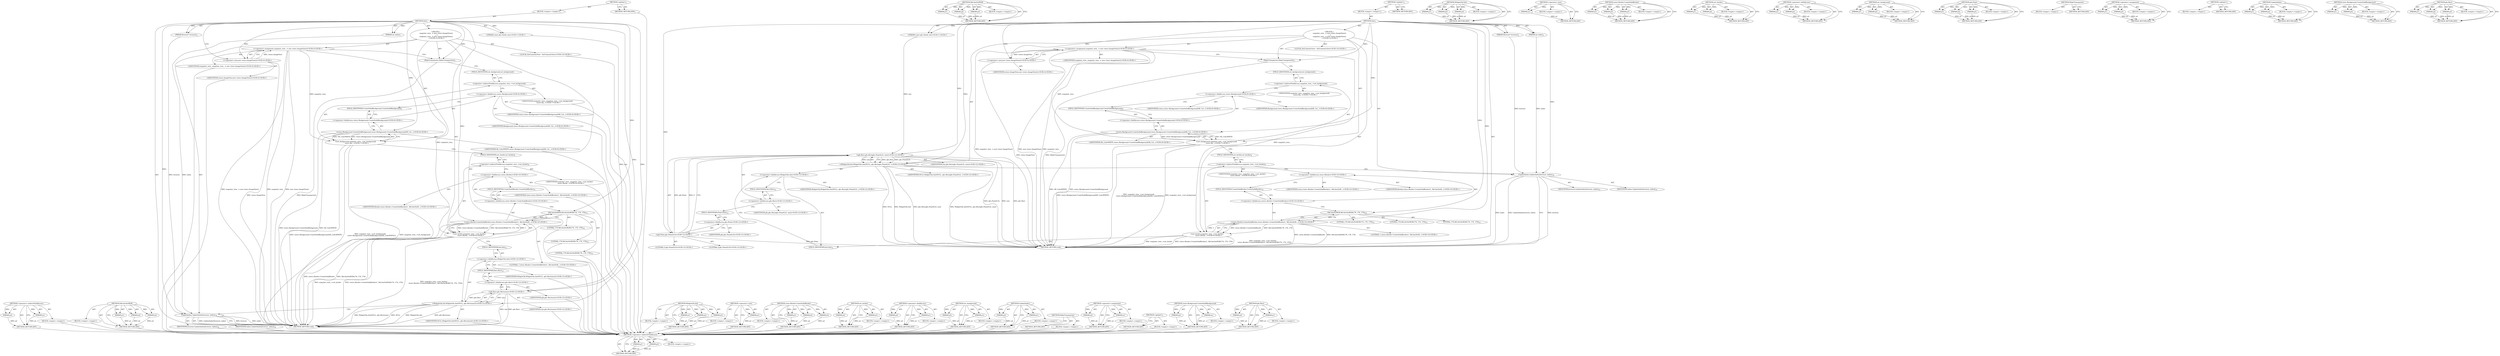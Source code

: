 digraph "gfx.Rect" {
vulnerable_112 [label=<(METHOD,&lt;operator&gt;.indirectFieldAccess)>];
vulnerable_113 [label=<(PARAM,p1)>];
vulnerable_114 [label=<(PARAM,p2)>];
vulnerable_115 [label=<(BLOCK,&lt;empty&gt;,&lt;empty&gt;)>];
vulnerable_116 [label=<(METHOD_RETURN,ANY)>];
vulnerable_138 [label=<(METHOD,SkColorSetRGB)>];
vulnerable_139 [label=<(PARAM,p1)>];
vulnerable_140 [label=<(PARAM,p2)>];
vulnerable_141 [label=<(PARAM,p3)>];
vulnerable_142 [label=<(BLOCK,&lt;empty&gt;,&lt;empty&gt;)>];
vulnerable_143 [label=<(METHOD_RETURN,ANY)>];
vulnerable_6 [label=<(METHOD,&lt;global&gt;)<SUB>1</SUB>>];
vulnerable_7 [label=<(BLOCK,&lt;empty&gt;,&lt;empty&gt;)<SUB>1</SUB>>];
vulnerable_8 [label=<(METHOD,Init)<SUB>1</SUB>>];
vulnerable_9 [label="<(PARAM,const gfx::Size&amp; size)<SUB>1</SUB>>"];
vulnerable_10 [label=<(PARAM,Browser* browser)<SUB>2</SUB>>];
vulnerable_11 [label=<(PARAM,int index)<SUB>3</SUB>>];
vulnerable_12 [label="<(BLOCK,{
  snapshot_view_ = new views::ImageView();
  ...,{
  snapshot_view_ = new views::ImageView();
  ...)<SUB>3</SUB>>"];
vulnerable_13 [label="<(&lt;operator&gt;.assignment,snapshot_view_ = new views::ImageView())<SUB>4</SUB>>"];
vulnerable_14 [label="<(IDENTIFIER,snapshot_view_,snapshot_view_ = new views::ImageView())<SUB>4</SUB>>"];
vulnerable_15 [label="<(&lt;operator&gt;.new,new views::ImageView())<SUB>4</SUB>>"];
vulnerable_16 [label="<(IDENTIFIER,views::ImageView,new views::ImageView())<SUB>4</SUB>>"];
vulnerable_17 [label=<(MakeTransparent,MakeTransparent())<SUB>5</SUB>>];
vulnerable_18 [label="<(set_background,snapshot_view_-&gt;set_background(
      views::Ba...)<SUB>7</SUB>>"];
vulnerable_19 [label=<(&lt;operator&gt;.indirectFieldAccess,snapshot_view_-&gt;set_background)<SUB>7</SUB>>];
vulnerable_20 [label="<(IDENTIFIER,snapshot_view_,snapshot_view_-&gt;set_background(
      views::Ba...)<SUB>7</SUB>>"];
vulnerable_21 [label=<(FIELD_IDENTIFIER,set_background,set_background)<SUB>7</SUB>>];
vulnerable_22 [label="<(views.Background.CreateSolidBackground,views::Background::CreateSolidBackground(SK_Col...)<SUB>8</SUB>>"];
vulnerable_23 [label="<(&lt;operator&gt;.fieldAccess,views::Background::CreateSolidBackground)<SUB>8</SUB>>"];
vulnerable_24 [label="<(&lt;operator&gt;.fieldAccess,views::Background)<SUB>8</SUB>>"];
vulnerable_25 [label="<(IDENTIFIER,views,views::Background::CreateSolidBackground(SK_Col...)<SUB>8</SUB>>"];
vulnerable_26 [label="<(IDENTIFIER,Background,views::Background::CreateSolidBackground(SK_Col...)<SUB>8</SUB>>"];
vulnerable_27 [label=<(FIELD_IDENTIFIER,CreateSolidBackground,CreateSolidBackground)<SUB>8</SUB>>];
vulnerable_28 [label="<(IDENTIFIER,SK_ColorWHITE,views::Background::CreateSolidBackground(SK_Col...)<SUB>8</SUB>>"];
vulnerable_29 [label="<(set_border,snapshot_view_-&gt;set_border(
       views::Borde...)<SUB>9</SUB>>"];
vulnerable_30 [label=<(&lt;operator&gt;.indirectFieldAccess,snapshot_view_-&gt;set_border)<SUB>9</SUB>>];
vulnerable_31 [label="<(IDENTIFIER,snapshot_view_,snapshot_view_-&gt;set_border(
       views::Borde...)<SUB>9</SUB>>"];
vulnerable_32 [label=<(FIELD_IDENTIFIER,set_border,set_border)<SUB>9</SUB>>];
vulnerable_33 [label="<(views.Border.CreateSolidBorder,views::Border::CreateSolidBorder(1, SkColorSetR...)<SUB>10</SUB>>"];
vulnerable_34 [label="<(&lt;operator&gt;.fieldAccess,views::Border::CreateSolidBorder)<SUB>10</SUB>>"];
vulnerable_35 [label="<(&lt;operator&gt;.fieldAccess,views::Border)<SUB>10</SUB>>"];
vulnerable_36 [label="<(IDENTIFIER,views,views::Border::CreateSolidBorder(1, SkColorSetR...)<SUB>10</SUB>>"];
vulnerable_37 [label="<(IDENTIFIER,Border,views::Border::CreateSolidBorder(1, SkColorSetR...)<SUB>10</SUB>>"];
vulnerable_38 [label=<(FIELD_IDENTIFIER,CreateSolidBorder,CreateSolidBorder)<SUB>10</SUB>>];
vulnerable_39 [label="<(LITERAL,1,views::Border::CreateSolidBorder(1, SkColorSetR...)<SUB>10</SUB>>"];
vulnerable_40 [label=<(SkColorSetRGB,SkColorSetRGB(176, 176, 176))<SUB>10</SUB>>];
vulnerable_41 [label=<(LITERAL,176,SkColorSetRGB(176, 176, 176))<SUB>10</SUB>>];
vulnerable_42 [label=<(LITERAL,176,SkColorSetRGB(176, 176, 176))<SUB>10</SUB>>];
vulnerable_43 [label=<(LITERAL,176,SkColorSetRGB(176, 176, 176))<SUB>10</SUB>>];
vulnerable_44 [label="<(WidgetGtk.Init,WidgetGtk::Init(NULL, gfx::Rect(gfx::Point(0,0)...)<SUB>12</SUB>>"];
vulnerable_45 [label="<(&lt;operator&gt;.fieldAccess,WidgetGtk::Init)<SUB>12</SUB>>"];
vulnerable_46 [label="<(IDENTIFIER,WidgetGtk,WidgetGtk::Init(NULL, gfx::Rect(gfx::Point(0,0)...)<SUB>12</SUB>>"];
vulnerable_47 [label=<(FIELD_IDENTIFIER,Init,Init)<SUB>12</SUB>>];
vulnerable_48 [label="<(IDENTIFIER,NULL,WidgetGtk::Init(NULL, gfx::Rect(gfx::Point(0,0)...)<SUB>12</SUB>>"];
vulnerable_49 [label="<(gfx.Rect,gfx::Rect(gfx::Point(0,0), size))<SUB>12</SUB>>"];
vulnerable_50 [label="<(&lt;operator&gt;.fieldAccess,gfx::Rect)<SUB>12</SUB>>"];
vulnerable_51 [label="<(IDENTIFIER,gfx,gfx::Rect(gfx::Point(0,0), size))<SUB>12</SUB>>"];
vulnerable_52 [label=<(FIELD_IDENTIFIER,Rect,Rect)<SUB>12</SUB>>];
vulnerable_53 [label="<(gfx.Point,gfx::Point(0,0))<SUB>12</SUB>>"];
vulnerable_54 [label="<(&lt;operator&gt;.fieldAccess,gfx::Point)<SUB>12</SUB>>"];
vulnerable_55 [label="<(IDENTIFIER,gfx,gfx::Point(0,0))<SUB>12</SUB>>"];
vulnerable_56 [label=<(FIELD_IDENTIFIER,Point,Point)<SUB>12</SUB>>];
vulnerable_57 [label="<(LITERAL,0,gfx::Point(0,0))<SUB>12</SUB>>"];
vulnerable_58 [label="<(LITERAL,0,gfx::Point(0,0))<SUB>12</SUB>>"];
vulnerable_59 [label="<(IDENTIFIER,size,gfx::Rect(gfx::Point(0,0), size))<SUB>12</SUB>>"];
vulnerable_60 [label="<(LOCAL,SetContentsView : SetContentsView)<SUB>14</SUB>>"];
vulnerable_61 [label=<(UpdateIndex,UpdateIndex(browser, index))<SUB>16</SUB>>];
vulnerable_62 [label=<(IDENTIFIER,browser,UpdateIndex(browser, index))<SUB>16</SUB>>];
vulnerable_63 [label=<(IDENTIFIER,index,UpdateIndex(browser, index))<SUB>16</SUB>>];
vulnerable_64 [label=<(METHOD_RETURN,void)<SUB>1</SUB>>];
vulnerable_66 [label=<(METHOD_RETURN,ANY)<SUB>1</SUB>>];
vulnerable_144 [label=<(METHOD,WidgetGtk.Init)>];
vulnerable_145 [label=<(PARAM,p1)>];
vulnerable_146 [label=<(PARAM,p2)>];
vulnerable_147 [label=<(PARAM,p3)>];
vulnerable_148 [label=<(BLOCK,&lt;empty&gt;,&lt;empty&gt;)>];
vulnerable_149 [label=<(METHOD_RETURN,ANY)>];
vulnerable_100 [label=<(METHOD,&lt;operator&gt;.new)>];
vulnerable_101 [label=<(PARAM,p1)>];
vulnerable_102 [label=<(BLOCK,&lt;empty&gt;,&lt;empty&gt;)>];
vulnerable_103 [label=<(METHOD_RETURN,ANY)>];
vulnerable_132 [label=<(METHOD,views.Border.CreateSolidBorder)>];
vulnerable_133 [label=<(PARAM,p1)>];
vulnerable_134 [label=<(PARAM,p2)>];
vulnerable_135 [label=<(PARAM,p3)>];
vulnerable_136 [label=<(BLOCK,&lt;empty&gt;,&lt;empty&gt;)>];
vulnerable_137 [label=<(METHOD_RETURN,ANY)>];
vulnerable_127 [label=<(METHOD,set_border)>];
vulnerable_128 [label=<(PARAM,p1)>];
vulnerable_129 [label=<(PARAM,p2)>];
vulnerable_130 [label=<(BLOCK,&lt;empty&gt;,&lt;empty&gt;)>];
vulnerable_131 [label=<(METHOD_RETURN,ANY)>];
vulnerable_122 [label=<(METHOD,&lt;operator&gt;.fieldAccess)>];
vulnerable_123 [label=<(PARAM,p1)>];
vulnerable_124 [label=<(PARAM,p2)>];
vulnerable_125 [label=<(BLOCK,&lt;empty&gt;,&lt;empty&gt;)>];
vulnerable_126 [label=<(METHOD_RETURN,ANY)>];
vulnerable_107 [label=<(METHOD,set_background)>];
vulnerable_108 [label=<(PARAM,p1)>];
vulnerable_109 [label=<(PARAM,p2)>];
vulnerable_110 [label=<(BLOCK,&lt;empty&gt;,&lt;empty&gt;)>];
vulnerable_111 [label=<(METHOD_RETURN,ANY)>];
vulnerable_156 [label=<(METHOD,gfx.Point)>];
vulnerable_157 [label=<(PARAM,p1)>];
vulnerable_158 [label=<(PARAM,p2)>];
vulnerable_159 [label=<(PARAM,p3)>];
vulnerable_160 [label=<(BLOCK,&lt;empty&gt;,&lt;empty&gt;)>];
vulnerable_161 [label=<(METHOD_RETURN,ANY)>];
vulnerable_104 [label=<(METHOD,MakeTransparent)>];
vulnerable_105 [label=<(BLOCK,&lt;empty&gt;,&lt;empty&gt;)>];
vulnerable_106 [label=<(METHOD_RETURN,ANY)>];
vulnerable_95 [label=<(METHOD,&lt;operator&gt;.assignment)>];
vulnerable_96 [label=<(PARAM,p1)>];
vulnerable_97 [label=<(PARAM,p2)>];
vulnerable_98 [label=<(BLOCK,&lt;empty&gt;,&lt;empty&gt;)>];
vulnerable_99 [label=<(METHOD_RETURN,ANY)>];
vulnerable_89 [label=<(METHOD,&lt;global&gt;)<SUB>1</SUB>>];
vulnerable_90 [label=<(BLOCK,&lt;empty&gt;,&lt;empty&gt;)>];
vulnerable_91 [label=<(METHOD_RETURN,ANY)>];
vulnerable_162 [label=<(METHOD,UpdateIndex)>];
vulnerable_163 [label=<(PARAM,p1)>];
vulnerable_164 [label=<(PARAM,p2)>];
vulnerable_165 [label=<(BLOCK,&lt;empty&gt;,&lt;empty&gt;)>];
vulnerable_166 [label=<(METHOD_RETURN,ANY)>];
vulnerable_117 [label=<(METHOD,views.Background.CreateSolidBackground)>];
vulnerable_118 [label=<(PARAM,p1)>];
vulnerable_119 [label=<(PARAM,p2)>];
vulnerable_120 [label=<(BLOCK,&lt;empty&gt;,&lt;empty&gt;)>];
vulnerable_121 [label=<(METHOD_RETURN,ANY)>];
vulnerable_150 [label=<(METHOD,gfx.Rect)>];
vulnerable_151 [label=<(PARAM,p1)>];
vulnerable_152 [label=<(PARAM,p2)>];
vulnerable_153 [label=<(PARAM,p3)>];
vulnerable_154 [label=<(BLOCK,&lt;empty&gt;,&lt;empty&gt;)>];
vulnerable_155 [label=<(METHOD_RETURN,ANY)>];
fixed_106 [label=<(METHOD,&lt;operator&gt;.indirectFieldAccess)>];
fixed_107 [label=<(PARAM,p1)>];
fixed_108 [label=<(PARAM,p2)>];
fixed_109 [label=<(BLOCK,&lt;empty&gt;,&lt;empty&gt;)>];
fixed_110 [label=<(METHOD_RETURN,ANY)>];
fixed_132 [label=<(METHOD,SkColorSetRGB)>];
fixed_133 [label=<(PARAM,p1)>];
fixed_134 [label=<(PARAM,p2)>];
fixed_135 [label=<(PARAM,p3)>];
fixed_136 [label=<(BLOCK,&lt;empty&gt;,&lt;empty&gt;)>];
fixed_137 [label=<(METHOD_RETURN,ANY)>];
fixed_6 [label=<(METHOD,&lt;global&gt;)<SUB>1</SUB>>];
fixed_7 [label=<(BLOCK,&lt;empty&gt;,&lt;empty&gt;)<SUB>1</SUB>>];
fixed_8 [label=<(METHOD,Init)<SUB>1</SUB>>];
fixed_9 [label="<(PARAM,const gfx::Size&amp; size)<SUB>1</SUB>>"];
fixed_10 [label=<(PARAM,Browser* browser)<SUB>2</SUB>>];
fixed_11 [label=<(PARAM,int index)<SUB>3</SUB>>];
fixed_12 [label="<(BLOCK,{
  snapshot_view_ = new views::ImageView();
  ...,{
  snapshot_view_ = new views::ImageView();
  ...)<SUB>3</SUB>>"];
fixed_13 [label="<(&lt;operator&gt;.assignment,snapshot_view_ = new views::ImageView())<SUB>4</SUB>>"];
fixed_14 [label="<(IDENTIFIER,snapshot_view_,snapshot_view_ = new views::ImageView())<SUB>4</SUB>>"];
fixed_15 [label="<(&lt;operator&gt;.new,new views::ImageView())<SUB>4</SUB>>"];
fixed_16 [label="<(IDENTIFIER,views::ImageView,new views::ImageView())<SUB>4</SUB>>"];
fixed_17 [label=<(MakeTransparent,MakeTransparent())<SUB>5</SUB>>];
fixed_18 [label="<(set_background,snapshot_view_-&gt;set_background(
      views::Ba...)<SUB>7</SUB>>"];
fixed_19 [label=<(&lt;operator&gt;.indirectFieldAccess,snapshot_view_-&gt;set_background)<SUB>7</SUB>>];
fixed_20 [label="<(IDENTIFIER,snapshot_view_,snapshot_view_-&gt;set_background(
      views::Ba...)<SUB>7</SUB>>"];
fixed_21 [label=<(FIELD_IDENTIFIER,set_background,set_background)<SUB>7</SUB>>];
fixed_22 [label="<(views.Background.CreateSolidBackground,views::Background::CreateSolidBackground(SK_Col...)<SUB>8</SUB>>"];
fixed_23 [label="<(&lt;operator&gt;.fieldAccess,views::Background::CreateSolidBackground)<SUB>8</SUB>>"];
fixed_24 [label="<(&lt;operator&gt;.fieldAccess,views::Background)<SUB>8</SUB>>"];
fixed_25 [label="<(IDENTIFIER,views,views::Background::CreateSolidBackground(SK_Col...)<SUB>8</SUB>>"];
fixed_26 [label="<(IDENTIFIER,Background,views::Background::CreateSolidBackground(SK_Col...)<SUB>8</SUB>>"];
fixed_27 [label=<(FIELD_IDENTIFIER,CreateSolidBackground,CreateSolidBackground)<SUB>8</SUB>>];
fixed_28 [label="<(IDENTIFIER,SK_ColorWHITE,views::Background::CreateSolidBackground(SK_Col...)<SUB>8</SUB>>"];
fixed_29 [label="<(set_border,snapshot_view_-&gt;set_border(
       views::Borde...)<SUB>9</SUB>>"];
fixed_30 [label=<(&lt;operator&gt;.indirectFieldAccess,snapshot_view_-&gt;set_border)<SUB>9</SUB>>];
fixed_31 [label="<(IDENTIFIER,snapshot_view_,snapshot_view_-&gt;set_border(
       views::Borde...)<SUB>9</SUB>>"];
fixed_32 [label=<(FIELD_IDENTIFIER,set_border,set_border)<SUB>9</SUB>>];
fixed_33 [label="<(views.Border.CreateSolidBorder,views::Border::CreateSolidBorder(1, SkColorSetR...)<SUB>10</SUB>>"];
fixed_34 [label="<(&lt;operator&gt;.fieldAccess,views::Border::CreateSolidBorder)<SUB>10</SUB>>"];
fixed_35 [label="<(&lt;operator&gt;.fieldAccess,views::Border)<SUB>10</SUB>>"];
fixed_36 [label="<(IDENTIFIER,views,views::Border::CreateSolidBorder(1, SkColorSetR...)<SUB>10</SUB>>"];
fixed_37 [label="<(IDENTIFIER,Border,views::Border::CreateSolidBorder(1, SkColorSetR...)<SUB>10</SUB>>"];
fixed_38 [label=<(FIELD_IDENTIFIER,CreateSolidBorder,CreateSolidBorder)<SUB>10</SUB>>];
fixed_39 [label="<(LITERAL,1,views::Border::CreateSolidBorder(1, SkColorSetR...)<SUB>10</SUB>>"];
fixed_40 [label=<(SkColorSetRGB,SkColorSetRGB(176, 176, 176))<SUB>10</SUB>>];
fixed_41 [label=<(LITERAL,176,SkColorSetRGB(176, 176, 176))<SUB>10</SUB>>];
fixed_42 [label=<(LITERAL,176,SkColorSetRGB(176, 176, 176))<SUB>10</SUB>>];
fixed_43 [label=<(LITERAL,176,SkColorSetRGB(176, 176, 176))<SUB>10</SUB>>];
fixed_44 [label="<(WidgetGtk.Init,WidgetGtk::Init(NULL, gfx::Rect(size)))<SUB>12</SUB>>"];
fixed_45 [label="<(&lt;operator&gt;.fieldAccess,WidgetGtk::Init)<SUB>12</SUB>>"];
fixed_46 [label="<(IDENTIFIER,WidgetGtk,WidgetGtk::Init(NULL, gfx::Rect(size)))<SUB>12</SUB>>"];
fixed_47 [label=<(FIELD_IDENTIFIER,Init,Init)<SUB>12</SUB>>];
fixed_48 [label="<(IDENTIFIER,NULL,WidgetGtk::Init(NULL, gfx::Rect(size)))<SUB>12</SUB>>"];
fixed_49 [label="<(gfx.Rect,gfx::Rect(size))<SUB>12</SUB>>"];
fixed_50 [label="<(&lt;operator&gt;.fieldAccess,gfx::Rect)<SUB>12</SUB>>"];
fixed_51 [label="<(IDENTIFIER,gfx,gfx::Rect(size))<SUB>12</SUB>>"];
fixed_52 [label=<(FIELD_IDENTIFIER,Rect,Rect)<SUB>12</SUB>>];
fixed_53 [label="<(IDENTIFIER,size,gfx::Rect(size))<SUB>12</SUB>>"];
fixed_54 [label="<(LOCAL,SetContentsView : SetContentsView)<SUB>14</SUB>>"];
fixed_55 [label=<(UpdateIndex,UpdateIndex(browser, index))<SUB>16</SUB>>];
fixed_56 [label=<(IDENTIFIER,browser,UpdateIndex(browser, index))<SUB>16</SUB>>];
fixed_57 [label=<(IDENTIFIER,index,UpdateIndex(browser, index))<SUB>16</SUB>>];
fixed_58 [label=<(METHOD_RETURN,void)<SUB>1</SUB>>];
fixed_60 [label=<(METHOD_RETURN,ANY)<SUB>1</SUB>>];
fixed_138 [label=<(METHOD,WidgetGtk.Init)>];
fixed_139 [label=<(PARAM,p1)>];
fixed_140 [label=<(PARAM,p2)>];
fixed_141 [label=<(PARAM,p3)>];
fixed_142 [label=<(BLOCK,&lt;empty&gt;,&lt;empty&gt;)>];
fixed_143 [label=<(METHOD_RETURN,ANY)>];
fixed_94 [label=<(METHOD,&lt;operator&gt;.new)>];
fixed_95 [label=<(PARAM,p1)>];
fixed_96 [label=<(BLOCK,&lt;empty&gt;,&lt;empty&gt;)>];
fixed_97 [label=<(METHOD_RETURN,ANY)>];
fixed_126 [label=<(METHOD,views.Border.CreateSolidBorder)>];
fixed_127 [label=<(PARAM,p1)>];
fixed_128 [label=<(PARAM,p2)>];
fixed_129 [label=<(PARAM,p3)>];
fixed_130 [label=<(BLOCK,&lt;empty&gt;,&lt;empty&gt;)>];
fixed_131 [label=<(METHOD_RETURN,ANY)>];
fixed_121 [label=<(METHOD,set_border)>];
fixed_122 [label=<(PARAM,p1)>];
fixed_123 [label=<(PARAM,p2)>];
fixed_124 [label=<(BLOCK,&lt;empty&gt;,&lt;empty&gt;)>];
fixed_125 [label=<(METHOD_RETURN,ANY)>];
fixed_116 [label=<(METHOD,&lt;operator&gt;.fieldAccess)>];
fixed_117 [label=<(PARAM,p1)>];
fixed_118 [label=<(PARAM,p2)>];
fixed_119 [label=<(BLOCK,&lt;empty&gt;,&lt;empty&gt;)>];
fixed_120 [label=<(METHOD_RETURN,ANY)>];
fixed_101 [label=<(METHOD,set_background)>];
fixed_102 [label=<(PARAM,p1)>];
fixed_103 [label=<(PARAM,p2)>];
fixed_104 [label=<(BLOCK,&lt;empty&gt;,&lt;empty&gt;)>];
fixed_105 [label=<(METHOD_RETURN,ANY)>];
fixed_149 [label=<(METHOD,UpdateIndex)>];
fixed_150 [label=<(PARAM,p1)>];
fixed_151 [label=<(PARAM,p2)>];
fixed_152 [label=<(BLOCK,&lt;empty&gt;,&lt;empty&gt;)>];
fixed_153 [label=<(METHOD_RETURN,ANY)>];
fixed_98 [label=<(METHOD,MakeTransparent)>];
fixed_99 [label=<(BLOCK,&lt;empty&gt;,&lt;empty&gt;)>];
fixed_100 [label=<(METHOD_RETURN,ANY)>];
fixed_89 [label=<(METHOD,&lt;operator&gt;.assignment)>];
fixed_90 [label=<(PARAM,p1)>];
fixed_91 [label=<(PARAM,p2)>];
fixed_92 [label=<(BLOCK,&lt;empty&gt;,&lt;empty&gt;)>];
fixed_93 [label=<(METHOD_RETURN,ANY)>];
fixed_83 [label=<(METHOD,&lt;global&gt;)<SUB>1</SUB>>];
fixed_84 [label=<(BLOCK,&lt;empty&gt;,&lt;empty&gt;)>];
fixed_85 [label=<(METHOD_RETURN,ANY)>];
fixed_111 [label=<(METHOD,views.Background.CreateSolidBackground)>];
fixed_112 [label=<(PARAM,p1)>];
fixed_113 [label=<(PARAM,p2)>];
fixed_114 [label=<(BLOCK,&lt;empty&gt;,&lt;empty&gt;)>];
fixed_115 [label=<(METHOD_RETURN,ANY)>];
fixed_144 [label=<(METHOD,gfx.Rect)>];
fixed_145 [label=<(PARAM,p1)>];
fixed_146 [label=<(PARAM,p2)>];
fixed_147 [label=<(BLOCK,&lt;empty&gt;,&lt;empty&gt;)>];
fixed_148 [label=<(METHOD_RETURN,ANY)>];
vulnerable_112 -> vulnerable_113  [key=0, label="AST: "];
vulnerable_112 -> vulnerable_113  [key=1, label="DDG: "];
vulnerable_112 -> vulnerable_115  [key=0, label="AST: "];
vulnerable_112 -> vulnerable_114  [key=0, label="AST: "];
vulnerable_112 -> vulnerable_114  [key=1, label="DDG: "];
vulnerable_112 -> vulnerable_116  [key=0, label="AST: "];
vulnerable_112 -> vulnerable_116  [key=1, label="CFG: "];
vulnerable_113 -> vulnerable_116  [key=0, label="DDG: p1"];
vulnerable_114 -> vulnerable_116  [key=0, label="DDG: p2"];
vulnerable_138 -> vulnerable_139  [key=0, label="AST: "];
vulnerable_138 -> vulnerable_139  [key=1, label="DDG: "];
vulnerable_138 -> vulnerable_142  [key=0, label="AST: "];
vulnerable_138 -> vulnerable_140  [key=0, label="AST: "];
vulnerable_138 -> vulnerable_140  [key=1, label="DDG: "];
vulnerable_138 -> vulnerable_143  [key=0, label="AST: "];
vulnerable_138 -> vulnerable_143  [key=1, label="CFG: "];
vulnerable_138 -> vulnerable_141  [key=0, label="AST: "];
vulnerable_138 -> vulnerable_141  [key=1, label="DDG: "];
vulnerable_139 -> vulnerable_143  [key=0, label="DDG: p1"];
vulnerable_140 -> vulnerable_143  [key=0, label="DDG: p2"];
vulnerable_141 -> vulnerable_143  [key=0, label="DDG: p3"];
vulnerable_6 -> vulnerable_7  [key=0, label="AST: "];
vulnerable_6 -> vulnerable_66  [key=0, label="AST: "];
vulnerable_6 -> vulnerable_66  [key=1, label="CFG: "];
vulnerable_7 -> vulnerable_8  [key=0, label="AST: "];
vulnerable_8 -> vulnerable_9  [key=0, label="AST: "];
vulnerable_8 -> vulnerable_9  [key=1, label="DDG: "];
vulnerable_8 -> vulnerable_10  [key=0, label="AST: "];
vulnerable_8 -> vulnerable_10  [key=1, label="DDG: "];
vulnerable_8 -> vulnerable_11  [key=0, label="AST: "];
vulnerable_8 -> vulnerable_11  [key=1, label="DDG: "];
vulnerable_8 -> vulnerable_12  [key=0, label="AST: "];
vulnerable_8 -> vulnerable_64  [key=0, label="AST: "];
vulnerable_8 -> vulnerable_15  [key=0, label="CFG: "];
vulnerable_8 -> vulnerable_15  [key=1, label="DDG: "];
vulnerable_8 -> vulnerable_17  [key=0, label="DDG: "];
vulnerable_8 -> vulnerable_44  [key=0, label="DDG: "];
vulnerable_8 -> vulnerable_61  [key=0, label="DDG: "];
vulnerable_8 -> vulnerable_22  [key=0, label="DDG: "];
vulnerable_8 -> vulnerable_33  [key=0, label="DDG: "];
vulnerable_8 -> vulnerable_49  [key=0, label="DDG: "];
vulnerable_8 -> vulnerable_40  [key=0, label="DDG: "];
vulnerable_8 -> vulnerable_53  [key=0, label="DDG: "];
vulnerable_9 -> vulnerable_49  [key=0, label="DDG: size"];
vulnerable_10 -> vulnerable_61  [key=0, label="DDG: browser"];
vulnerable_11 -> vulnerable_61  [key=0, label="DDG: index"];
vulnerable_12 -> vulnerable_13  [key=0, label="AST: "];
vulnerable_12 -> vulnerable_17  [key=0, label="AST: "];
vulnerable_12 -> vulnerable_18  [key=0, label="AST: "];
vulnerable_12 -> vulnerable_29  [key=0, label="AST: "];
vulnerable_12 -> vulnerable_44  [key=0, label="AST: "];
vulnerable_12 -> vulnerable_60  [key=0, label="AST: "];
vulnerable_12 -> vulnerable_61  [key=0, label="AST: "];
vulnerable_13 -> vulnerable_14  [key=0, label="AST: "];
vulnerable_13 -> vulnerable_15  [key=0, label="AST: "];
vulnerable_13 -> vulnerable_17  [key=0, label="CFG: "];
vulnerable_13 -> vulnerable_64  [key=0, label="DDG: snapshot_view_"];
vulnerable_13 -> vulnerable_64  [key=1, label="DDG: new views::ImageView()"];
vulnerable_13 -> vulnerable_64  [key=2, label="DDG: snapshot_view_ = new views::ImageView()"];
vulnerable_13 -> vulnerable_18  [key=0, label="DDG: snapshot_view_"];
vulnerable_13 -> vulnerable_29  [key=0, label="DDG: snapshot_view_"];
vulnerable_15 -> vulnerable_16  [key=0, label="AST: "];
vulnerable_15 -> vulnerable_13  [key=0, label="CFG: "];
vulnerable_15 -> vulnerable_13  [key=1, label="DDG: views::ImageView"];
vulnerable_15 -> vulnerable_64  [key=0, label="DDG: views::ImageView"];
vulnerable_17 -> vulnerable_21  [key=0, label="CFG: "];
vulnerable_17 -> vulnerable_64  [key=0, label="DDG: MakeTransparent()"];
vulnerable_18 -> vulnerable_19  [key=0, label="AST: "];
vulnerable_18 -> vulnerable_22  [key=0, label="AST: "];
vulnerable_18 -> vulnerable_32  [key=0, label="CFG: "];
vulnerable_18 -> vulnerable_64  [key=0, label="DDG: snapshot_view_-&gt;set_background"];
vulnerable_18 -> vulnerable_64  [key=1, label="DDG: views::Background::CreateSolidBackground(SK_ColorWHITE)"];
vulnerable_18 -> vulnerable_64  [key=2, label="DDG: snapshot_view_-&gt;set_background(
      views::Background::CreateSolidBackground(SK_ColorWHITE))"];
vulnerable_19 -> vulnerable_20  [key=0, label="AST: "];
vulnerable_19 -> vulnerable_21  [key=0, label="AST: "];
vulnerable_19 -> vulnerable_24  [key=0, label="CFG: "];
vulnerable_21 -> vulnerable_19  [key=0, label="CFG: "];
vulnerable_22 -> vulnerable_23  [key=0, label="AST: "];
vulnerable_22 -> vulnerable_28  [key=0, label="AST: "];
vulnerable_22 -> vulnerable_18  [key=0, label="CFG: "];
vulnerable_22 -> vulnerable_18  [key=1, label="DDG: views::Background::CreateSolidBackground"];
vulnerable_22 -> vulnerable_18  [key=2, label="DDG: SK_ColorWHITE"];
vulnerable_22 -> vulnerable_64  [key=0, label="DDG: views::Background::CreateSolidBackground"];
vulnerable_22 -> vulnerable_64  [key=1, label="DDG: SK_ColorWHITE"];
vulnerable_23 -> vulnerable_24  [key=0, label="AST: "];
vulnerable_23 -> vulnerable_27  [key=0, label="AST: "];
vulnerable_23 -> vulnerable_22  [key=0, label="CFG: "];
vulnerable_24 -> vulnerable_25  [key=0, label="AST: "];
vulnerable_24 -> vulnerable_26  [key=0, label="AST: "];
vulnerable_24 -> vulnerable_27  [key=0, label="CFG: "];
vulnerable_27 -> vulnerable_23  [key=0, label="CFG: "];
vulnerable_29 -> vulnerable_30  [key=0, label="AST: "];
vulnerable_29 -> vulnerable_33  [key=0, label="AST: "];
vulnerable_29 -> vulnerable_47  [key=0, label="CFG: "];
vulnerable_29 -> vulnerable_64  [key=0, label="DDG: snapshot_view_-&gt;set_border"];
vulnerable_29 -> vulnerable_64  [key=1, label="DDG: views::Border::CreateSolidBorder(1, SkColorSetRGB(176, 176, 176))"];
vulnerable_29 -> vulnerable_64  [key=2, label="DDG: snapshot_view_-&gt;set_border(
       views::Border::CreateSolidBorder(1, SkColorSetRGB(176, 176, 176)))"];
vulnerable_30 -> vulnerable_31  [key=0, label="AST: "];
vulnerable_30 -> vulnerable_32  [key=0, label="AST: "];
vulnerable_30 -> vulnerable_35  [key=0, label="CFG: "];
vulnerable_32 -> vulnerable_30  [key=0, label="CFG: "];
vulnerable_33 -> vulnerable_34  [key=0, label="AST: "];
vulnerable_33 -> vulnerable_39  [key=0, label="AST: "];
vulnerable_33 -> vulnerable_40  [key=0, label="AST: "];
vulnerable_33 -> vulnerable_29  [key=0, label="CFG: "];
vulnerable_33 -> vulnerable_29  [key=1, label="DDG: views::Border::CreateSolidBorder"];
vulnerable_33 -> vulnerable_29  [key=2, label="DDG: 1"];
vulnerable_33 -> vulnerable_29  [key=3, label="DDG: SkColorSetRGB(176, 176, 176)"];
vulnerable_33 -> vulnerable_64  [key=0, label="DDG: views::Border::CreateSolidBorder"];
vulnerable_33 -> vulnerable_64  [key=1, label="DDG: SkColorSetRGB(176, 176, 176)"];
vulnerable_34 -> vulnerable_35  [key=0, label="AST: "];
vulnerable_34 -> vulnerable_38  [key=0, label="AST: "];
vulnerable_34 -> vulnerable_40  [key=0, label="CFG: "];
vulnerable_35 -> vulnerable_36  [key=0, label="AST: "];
vulnerable_35 -> vulnerable_37  [key=0, label="AST: "];
vulnerable_35 -> vulnerable_38  [key=0, label="CFG: "];
vulnerable_38 -> vulnerable_34  [key=0, label="CFG: "];
vulnerable_40 -> vulnerable_41  [key=0, label="AST: "];
vulnerable_40 -> vulnerable_42  [key=0, label="AST: "];
vulnerable_40 -> vulnerable_43  [key=0, label="AST: "];
vulnerable_40 -> vulnerable_33  [key=0, label="CFG: "];
vulnerable_40 -> vulnerable_33  [key=1, label="DDG: 176"];
vulnerable_44 -> vulnerable_45  [key=0, label="AST: "];
vulnerable_44 -> vulnerable_48  [key=0, label="AST: "];
vulnerable_44 -> vulnerable_49  [key=0, label="AST: "];
vulnerable_44 -> vulnerable_61  [key=0, label="CFG: "];
vulnerable_44 -> vulnerable_64  [key=0, label="DDG: WidgetGtk::Init"];
vulnerable_44 -> vulnerable_64  [key=1, label="DDG: gfx::Rect(gfx::Point(0,0), size)"];
vulnerable_44 -> vulnerable_64  [key=2, label="DDG: WidgetGtk::Init(NULL, gfx::Rect(gfx::Point(0,0), size))"];
vulnerable_44 -> vulnerable_64  [key=3, label="DDG: NULL"];
vulnerable_45 -> vulnerable_46  [key=0, label="AST: "];
vulnerable_45 -> vulnerable_47  [key=0, label="AST: "];
vulnerable_45 -> vulnerable_52  [key=0, label="CFG: "];
vulnerable_47 -> vulnerable_45  [key=0, label="CFG: "];
vulnerable_49 -> vulnerable_50  [key=0, label="AST: "];
vulnerable_49 -> vulnerable_53  [key=0, label="AST: "];
vulnerable_49 -> vulnerable_59  [key=0, label="AST: "];
vulnerable_49 -> vulnerable_44  [key=0, label="CFG: "];
vulnerable_49 -> vulnerable_44  [key=1, label="DDG: gfx::Rect"];
vulnerable_49 -> vulnerable_44  [key=2, label="DDG: gfx::Point(0,0)"];
vulnerable_49 -> vulnerable_44  [key=3, label="DDG: size"];
vulnerable_49 -> vulnerable_64  [key=0, label="DDG: gfx::Rect"];
vulnerable_49 -> vulnerable_64  [key=1, label="DDG: gfx::Point(0,0)"];
vulnerable_49 -> vulnerable_64  [key=2, label="DDG: size"];
vulnerable_50 -> vulnerable_51  [key=0, label="AST: "];
vulnerable_50 -> vulnerable_52  [key=0, label="AST: "];
vulnerable_50 -> vulnerable_56  [key=0, label="CFG: "];
vulnerable_52 -> vulnerable_50  [key=0, label="CFG: "];
vulnerable_53 -> vulnerable_54  [key=0, label="AST: "];
vulnerable_53 -> vulnerable_57  [key=0, label="AST: "];
vulnerable_53 -> vulnerable_58  [key=0, label="AST: "];
vulnerable_53 -> vulnerable_49  [key=0, label="CFG: "];
vulnerable_53 -> vulnerable_49  [key=1, label="DDG: gfx::Point"];
vulnerable_53 -> vulnerable_49  [key=2, label="DDG: 0"];
vulnerable_53 -> vulnerable_64  [key=0, label="DDG: gfx::Point"];
vulnerable_54 -> vulnerable_55  [key=0, label="AST: "];
vulnerable_54 -> vulnerable_56  [key=0, label="AST: "];
vulnerable_54 -> vulnerable_53  [key=0, label="CFG: "];
vulnerable_56 -> vulnerable_54  [key=0, label="CFG: "];
vulnerable_61 -> vulnerable_62  [key=0, label="AST: "];
vulnerable_61 -> vulnerable_63  [key=0, label="AST: "];
vulnerable_61 -> vulnerable_64  [key=0, label="CFG: "];
vulnerable_61 -> vulnerable_64  [key=1, label="DDG: browser"];
vulnerable_61 -> vulnerable_64  [key=2, label="DDG: index"];
vulnerable_61 -> vulnerable_64  [key=3, label="DDG: UpdateIndex(browser, index)"];
vulnerable_144 -> vulnerable_145  [key=0, label="AST: "];
vulnerable_144 -> vulnerable_145  [key=1, label="DDG: "];
vulnerable_144 -> vulnerable_148  [key=0, label="AST: "];
vulnerable_144 -> vulnerable_146  [key=0, label="AST: "];
vulnerable_144 -> vulnerable_146  [key=1, label="DDG: "];
vulnerable_144 -> vulnerable_149  [key=0, label="AST: "];
vulnerable_144 -> vulnerable_149  [key=1, label="CFG: "];
vulnerable_144 -> vulnerable_147  [key=0, label="AST: "];
vulnerable_144 -> vulnerable_147  [key=1, label="DDG: "];
vulnerable_145 -> vulnerable_149  [key=0, label="DDG: p1"];
vulnerable_146 -> vulnerable_149  [key=0, label="DDG: p2"];
vulnerable_147 -> vulnerable_149  [key=0, label="DDG: p3"];
vulnerable_100 -> vulnerable_101  [key=0, label="AST: "];
vulnerable_100 -> vulnerable_101  [key=1, label="DDG: "];
vulnerable_100 -> vulnerable_102  [key=0, label="AST: "];
vulnerable_100 -> vulnerable_103  [key=0, label="AST: "];
vulnerable_100 -> vulnerable_103  [key=1, label="CFG: "];
vulnerable_101 -> vulnerable_103  [key=0, label="DDG: p1"];
vulnerable_132 -> vulnerable_133  [key=0, label="AST: "];
vulnerable_132 -> vulnerable_133  [key=1, label="DDG: "];
vulnerable_132 -> vulnerable_136  [key=0, label="AST: "];
vulnerable_132 -> vulnerable_134  [key=0, label="AST: "];
vulnerable_132 -> vulnerable_134  [key=1, label="DDG: "];
vulnerable_132 -> vulnerable_137  [key=0, label="AST: "];
vulnerable_132 -> vulnerable_137  [key=1, label="CFG: "];
vulnerable_132 -> vulnerable_135  [key=0, label="AST: "];
vulnerable_132 -> vulnerable_135  [key=1, label="DDG: "];
vulnerable_133 -> vulnerable_137  [key=0, label="DDG: p1"];
vulnerable_134 -> vulnerable_137  [key=0, label="DDG: p2"];
vulnerable_135 -> vulnerable_137  [key=0, label="DDG: p3"];
vulnerable_127 -> vulnerable_128  [key=0, label="AST: "];
vulnerable_127 -> vulnerable_128  [key=1, label="DDG: "];
vulnerable_127 -> vulnerable_130  [key=0, label="AST: "];
vulnerable_127 -> vulnerable_129  [key=0, label="AST: "];
vulnerable_127 -> vulnerable_129  [key=1, label="DDG: "];
vulnerable_127 -> vulnerable_131  [key=0, label="AST: "];
vulnerable_127 -> vulnerable_131  [key=1, label="CFG: "];
vulnerable_128 -> vulnerable_131  [key=0, label="DDG: p1"];
vulnerable_129 -> vulnerable_131  [key=0, label="DDG: p2"];
vulnerable_122 -> vulnerable_123  [key=0, label="AST: "];
vulnerable_122 -> vulnerable_123  [key=1, label="DDG: "];
vulnerable_122 -> vulnerable_125  [key=0, label="AST: "];
vulnerable_122 -> vulnerable_124  [key=0, label="AST: "];
vulnerable_122 -> vulnerable_124  [key=1, label="DDG: "];
vulnerable_122 -> vulnerable_126  [key=0, label="AST: "];
vulnerable_122 -> vulnerable_126  [key=1, label="CFG: "];
vulnerable_123 -> vulnerable_126  [key=0, label="DDG: p1"];
vulnerable_124 -> vulnerable_126  [key=0, label="DDG: p2"];
vulnerable_107 -> vulnerable_108  [key=0, label="AST: "];
vulnerable_107 -> vulnerable_108  [key=1, label="DDG: "];
vulnerable_107 -> vulnerable_110  [key=0, label="AST: "];
vulnerable_107 -> vulnerable_109  [key=0, label="AST: "];
vulnerable_107 -> vulnerable_109  [key=1, label="DDG: "];
vulnerable_107 -> vulnerable_111  [key=0, label="AST: "];
vulnerable_107 -> vulnerable_111  [key=1, label="CFG: "];
vulnerable_108 -> vulnerable_111  [key=0, label="DDG: p1"];
vulnerable_109 -> vulnerable_111  [key=0, label="DDG: p2"];
vulnerable_156 -> vulnerable_157  [key=0, label="AST: "];
vulnerable_156 -> vulnerable_157  [key=1, label="DDG: "];
vulnerable_156 -> vulnerable_160  [key=0, label="AST: "];
vulnerable_156 -> vulnerable_158  [key=0, label="AST: "];
vulnerable_156 -> vulnerable_158  [key=1, label="DDG: "];
vulnerable_156 -> vulnerable_161  [key=0, label="AST: "];
vulnerable_156 -> vulnerable_161  [key=1, label="CFG: "];
vulnerable_156 -> vulnerable_159  [key=0, label="AST: "];
vulnerable_156 -> vulnerable_159  [key=1, label="DDG: "];
vulnerable_157 -> vulnerable_161  [key=0, label="DDG: p1"];
vulnerable_158 -> vulnerable_161  [key=0, label="DDG: p2"];
vulnerable_159 -> vulnerable_161  [key=0, label="DDG: p3"];
vulnerable_104 -> vulnerable_105  [key=0, label="AST: "];
vulnerable_104 -> vulnerable_106  [key=0, label="AST: "];
vulnerable_104 -> vulnerable_106  [key=1, label="CFG: "];
vulnerable_95 -> vulnerable_96  [key=0, label="AST: "];
vulnerable_95 -> vulnerable_96  [key=1, label="DDG: "];
vulnerable_95 -> vulnerable_98  [key=0, label="AST: "];
vulnerable_95 -> vulnerable_97  [key=0, label="AST: "];
vulnerable_95 -> vulnerable_97  [key=1, label="DDG: "];
vulnerable_95 -> vulnerable_99  [key=0, label="AST: "];
vulnerable_95 -> vulnerable_99  [key=1, label="CFG: "];
vulnerable_96 -> vulnerable_99  [key=0, label="DDG: p1"];
vulnerable_97 -> vulnerable_99  [key=0, label="DDG: p2"];
vulnerable_89 -> vulnerable_90  [key=0, label="AST: "];
vulnerable_89 -> vulnerable_91  [key=0, label="AST: "];
vulnerable_89 -> vulnerable_91  [key=1, label="CFG: "];
vulnerable_162 -> vulnerable_163  [key=0, label="AST: "];
vulnerable_162 -> vulnerable_163  [key=1, label="DDG: "];
vulnerable_162 -> vulnerable_165  [key=0, label="AST: "];
vulnerable_162 -> vulnerable_164  [key=0, label="AST: "];
vulnerable_162 -> vulnerable_164  [key=1, label="DDG: "];
vulnerable_162 -> vulnerable_166  [key=0, label="AST: "];
vulnerable_162 -> vulnerable_166  [key=1, label="CFG: "];
vulnerable_163 -> vulnerable_166  [key=0, label="DDG: p1"];
vulnerable_164 -> vulnerable_166  [key=0, label="DDG: p2"];
vulnerable_117 -> vulnerable_118  [key=0, label="AST: "];
vulnerable_117 -> vulnerable_118  [key=1, label="DDG: "];
vulnerable_117 -> vulnerable_120  [key=0, label="AST: "];
vulnerable_117 -> vulnerable_119  [key=0, label="AST: "];
vulnerable_117 -> vulnerable_119  [key=1, label="DDG: "];
vulnerable_117 -> vulnerable_121  [key=0, label="AST: "];
vulnerable_117 -> vulnerable_121  [key=1, label="CFG: "];
vulnerable_118 -> vulnerable_121  [key=0, label="DDG: p1"];
vulnerable_119 -> vulnerable_121  [key=0, label="DDG: p2"];
vulnerable_150 -> vulnerable_151  [key=0, label="AST: "];
vulnerable_150 -> vulnerable_151  [key=1, label="DDG: "];
vulnerable_150 -> vulnerable_154  [key=0, label="AST: "];
vulnerable_150 -> vulnerable_152  [key=0, label="AST: "];
vulnerable_150 -> vulnerable_152  [key=1, label="DDG: "];
vulnerable_150 -> vulnerable_155  [key=0, label="AST: "];
vulnerable_150 -> vulnerable_155  [key=1, label="CFG: "];
vulnerable_150 -> vulnerable_153  [key=0, label="AST: "];
vulnerable_150 -> vulnerable_153  [key=1, label="DDG: "];
vulnerable_151 -> vulnerable_155  [key=0, label="DDG: p1"];
vulnerable_152 -> vulnerable_155  [key=0, label="DDG: p2"];
vulnerable_153 -> vulnerable_155  [key=0, label="DDG: p3"];
fixed_106 -> fixed_107  [key=0, label="AST: "];
fixed_106 -> fixed_107  [key=1, label="DDG: "];
fixed_106 -> fixed_109  [key=0, label="AST: "];
fixed_106 -> fixed_108  [key=0, label="AST: "];
fixed_106 -> fixed_108  [key=1, label="DDG: "];
fixed_106 -> fixed_110  [key=0, label="AST: "];
fixed_106 -> fixed_110  [key=1, label="CFG: "];
fixed_107 -> fixed_110  [key=0, label="DDG: p1"];
fixed_108 -> fixed_110  [key=0, label="DDG: p2"];
fixed_109 -> vulnerable_112  [key=0];
fixed_110 -> vulnerable_112  [key=0];
fixed_132 -> fixed_133  [key=0, label="AST: "];
fixed_132 -> fixed_133  [key=1, label="DDG: "];
fixed_132 -> fixed_136  [key=0, label="AST: "];
fixed_132 -> fixed_134  [key=0, label="AST: "];
fixed_132 -> fixed_134  [key=1, label="DDG: "];
fixed_132 -> fixed_137  [key=0, label="AST: "];
fixed_132 -> fixed_137  [key=1, label="CFG: "];
fixed_132 -> fixed_135  [key=0, label="AST: "];
fixed_132 -> fixed_135  [key=1, label="DDG: "];
fixed_133 -> fixed_137  [key=0, label="DDG: p1"];
fixed_134 -> fixed_137  [key=0, label="DDG: p2"];
fixed_135 -> fixed_137  [key=0, label="DDG: p3"];
fixed_136 -> vulnerable_112  [key=0];
fixed_137 -> vulnerable_112  [key=0];
fixed_6 -> fixed_7  [key=0, label="AST: "];
fixed_6 -> fixed_60  [key=0, label="AST: "];
fixed_6 -> fixed_60  [key=1, label="CFG: "];
fixed_7 -> fixed_8  [key=0, label="AST: "];
fixed_8 -> fixed_9  [key=0, label="AST: "];
fixed_8 -> fixed_9  [key=1, label="DDG: "];
fixed_8 -> fixed_10  [key=0, label="AST: "];
fixed_8 -> fixed_10  [key=1, label="DDG: "];
fixed_8 -> fixed_11  [key=0, label="AST: "];
fixed_8 -> fixed_11  [key=1, label="DDG: "];
fixed_8 -> fixed_12  [key=0, label="AST: "];
fixed_8 -> fixed_58  [key=0, label="AST: "];
fixed_8 -> fixed_15  [key=0, label="CFG: "];
fixed_8 -> fixed_15  [key=1, label="DDG: "];
fixed_8 -> fixed_17  [key=0, label="DDG: "];
fixed_8 -> fixed_44  [key=0, label="DDG: "];
fixed_8 -> fixed_55  [key=0, label="DDG: "];
fixed_8 -> fixed_22  [key=0, label="DDG: "];
fixed_8 -> fixed_33  [key=0, label="DDG: "];
fixed_8 -> fixed_49  [key=0, label="DDG: "];
fixed_8 -> fixed_40  [key=0, label="DDG: "];
fixed_9 -> fixed_49  [key=0, label="DDG: size"];
fixed_10 -> fixed_55  [key=0, label="DDG: browser"];
fixed_11 -> fixed_55  [key=0, label="DDG: index"];
fixed_12 -> fixed_13  [key=0, label="AST: "];
fixed_12 -> fixed_17  [key=0, label="AST: "];
fixed_12 -> fixed_18  [key=0, label="AST: "];
fixed_12 -> fixed_29  [key=0, label="AST: "];
fixed_12 -> fixed_44  [key=0, label="AST: "];
fixed_12 -> fixed_54  [key=0, label="AST: "];
fixed_12 -> fixed_55  [key=0, label="AST: "];
fixed_13 -> fixed_14  [key=0, label="AST: "];
fixed_13 -> fixed_15  [key=0, label="AST: "];
fixed_13 -> fixed_17  [key=0, label="CFG: "];
fixed_13 -> fixed_58  [key=0, label="DDG: snapshot_view_"];
fixed_13 -> fixed_58  [key=1, label="DDG: new views::ImageView()"];
fixed_13 -> fixed_58  [key=2, label="DDG: snapshot_view_ = new views::ImageView()"];
fixed_13 -> fixed_18  [key=0, label="DDG: snapshot_view_"];
fixed_13 -> fixed_29  [key=0, label="DDG: snapshot_view_"];
fixed_14 -> vulnerable_112  [key=0];
fixed_15 -> fixed_16  [key=0, label="AST: "];
fixed_15 -> fixed_13  [key=0, label="CFG: "];
fixed_15 -> fixed_13  [key=1, label="DDG: views::ImageView"];
fixed_15 -> fixed_58  [key=0, label="DDG: views::ImageView"];
fixed_16 -> vulnerable_112  [key=0];
fixed_17 -> fixed_21  [key=0, label="CFG: "];
fixed_17 -> fixed_58  [key=0, label="DDG: MakeTransparent()"];
fixed_18 -> fixed_19  [key=0, label="AST: "];
fixed_18 -> fixed_22  [key=0, label="AST: "];
fixed_18 -> fixed_32  [key=0, label="CFG: "];
fixed_18 -> fixed_58  [key=0, label="DDG: snapshot_view_-&gt;set_background"];
fixed_18 -> fixed_58  [key=1, label="DDG: views::Background::CreateSolidBackground(SK_ColorWHITE)"];
fixed_18 -> fixed_58  [key=2, label="DDG: snapshot_view_-&gt;set_background(
      views::Background::CreateSolidBackground(SK_ColorWHITE))"];
fixed_19 -> fixed_20  [key=0, label="AST: "];
fixed_19 -> fixed_21  [key=0, label="AST: "];
fixed_19 -> fixed_24  [key=0, label="CFG: "];
fixed_20 -> vulnerable_112  [key=0];
fixed_21 -> fixed_19  [key=0, label="CFG: "];
fixed_22 -> fixed_23  [key=0, label="AST: "];
fixed_22 -> fixed_28  [key=0, label="AST: "];
fixed_22 -> fixed_18  [key=0, label="CFG: "];
fixed_22 -> fixed_18  [key=1, label="DDG: views::Background::CreateSolidBackground"];
fixed_22 -> fixed_18  [key=2, label="DDG: SK_ColorWHITE"];
fixed_22 -> fixed_58  [key=0, label="DDG: views::Background::CreateSolidBackground"];
fixed_22 -> fixed_58  [key=1, label="DDG: SK_ColorWHITE"];
fixed_23 -> fixed_24  [key=0, label="AST: "];
fixed_23 -> fixed_27  [key=0, label="AST: "];
fixed_23 -> fixed_22  [key=0, label="CFG: "];
fixed_24 -> fixed_25  [key=0, label="AST: "];
fixed_24 -> fixed_26  [key=0, label="AST: "];
fixed_24 -> fixed_27  [key=0, label="CFG: "];
fixed_25 -> vulnerable_112  [key=0];
fixed_26 -> vulnerable_112  [key=0];
fixed_27 -> fixed_23  [key=0, label="CFG: "];
fixed_28 -> vulnerable_112  [key=0];
fixed_29 -> fixed_30  [key=0, label="AST: "];
fixed_29 -> fixed_33  [key=0, label="AST: "];
fixed_29 -> fixed_47  [key=0, label="CFG: "];
fixed_29 -> fixed_58  [key=0, label="DDG: snapshot_view_-&gt;set_border"];
fixed_29 -> fixed_58  [key=1, label="DDG: views::Border::CreateSolidBorder(1, SkColorSetRGB(176, 176, 176))"];
fixed_29 -> fixed_58  [key=2, label="DDG: snapshot_view_-&gt;set_border(
       views::Border::CreateSolidBorder(1, SkColorSetRGB(176, 176, 176)))"];
fixed_30 -> fixed_31  [key=0, label="AST: "];
fixed_30 -> fixed_32  [key=0, label="AST: "];
fixed_30 -> fixed_35  [key=0, label="CFG: "];
fixed_31 -> vulnerable_112  [key=0];
fixed_32 -> fixed_30  [key=0, label="CFG: "];
fixed_33 -> fixed_34  [key=0, label="AST: "];
fixed_33 -> fixed_39  [key=0, label="AST: "];
fixed_33 -> fixed_40  [key=0, label="AST: "];
fixed_33 -> fixed_29  [key=0, label="CFG: "];
fixed_33 -> fixed_29  [key=1, label="DDG: views::Border::CreateSolidBorder"];
fixed_33 -> fixed_29  [key=2, label="DDG: 1"];
fixed_33 -> fixed_29  [key=3, label="DDG: SkColorSetRGB(176, 176, 176)"];
fixed_33 -> fixed_58  [key=0, label="DDG: views::Border::CreateSolidBorder"];
fixed_33 -> fixed_58  [key=1, label="DDG: SkColorSetRGB(176, 176, 176)"];
fixed_34 -> fixed_35  [key=0, label="AST: "];
fixed_34 -> fixed_38  [key=0, label="AST: "];
fixed_34 -> fixed_40  [key=0, label="CFG: "];
fixed_35 -> fixed_36  [key=0, label="AST: "];
fixed_35 -> fixed_37  [key=0, label="AST: "];
fixed_35 -> fixed_38  [key=0, label="CFG: "];
fixed_36 -> vulnerable_112  [key=0];
fixed_37 -> vulnerable_112  [key=0];
fixed_38 -> fixed_34  [key=0, label="CFG: "];
fixed_39 -> vulnerable_112  [key=0];
fixed_40 -> fixed_41  [key=0, label="AST: "];
fixed_40 -> fixed_42  [key=0, label="AST: "];
fixed_40 -> fixed_43  [key=0, label="AST: "];
fixed_40 -> fixed_33  [key=0, label="CFG: "];
fixed_40 -> fixed_33  [key=1, label="DDG: 176"];
fixed_41 -> vulnerable_112  [key=0];
fixed_42 -> vulnerable_112  [key=0];
fixed_43 -> vulnerable_112  [key=0];
fixed_44 -> fixed_45  [key=0, label="AST: "];
fixed_44 -> fixed_48  [key=0, label="AST: "];
fixed_44 -> fixed_49  [key=0, label="AST: "];
fixed_44 -> fixed_55  [key=0, label="CFG: "];
fixed_44 -> fixed_58  [key=0, label="DDG: WidgetGtk::Init"];
fixed_44 -> fixed_58  [key=1, label="DDG: gfx::Rect(size)"];
fixed_44 -> fixed_58  [key=2, label="DDG: WidgetGtk::Init(NULL, gfx::Rect(size))"];
fixed_44 -> fixed_58  [key=3, label="DDG: NULL"];
fixed_45 -> fixed_46  [key=0, label="AST: "];
fixed_45 -> fixed_47  [key=0, label="AST: "];
fixed_45 -> fixed_52  [key=0, label="CFG: "];
fixed_46 -> vulnerable_112  [key=0];
fixed_47 -> fixed_45  [key=0, label="CFG: "];
fixed_48 -> vulnerable_112  [key=0];
fixed_49 -> fixed_50  [key=0, label="AST: "];
fixed_49 -> fixed_53  [key=0, label="AST: "];
fixed_49 -> fixed_44  [key=0, label="CFG: "];
fixed_49 -> fixed_44  [key=1, label="DDG: gfx::Rect"];
fixed_49 -> fixed_44  [key=2, label="DDG: size"];
fixed_49 -> fixed_58  [key=0, label="DDG: gfx::Rect"];
fixed_49 -> fixed_58  [key=1, label="DDG: size"];
fixed_50 -> fixed_51  [key=0, label="AST: "];
fixed_50 -> fixed_52  [key=0, label="AST: "];
fixed_50 -> fixed_49  [key=0, label="CFG: "];
fixed_51 -> vulnerable_112  [key=0];
fixed_52 -> fixed_50  [key=0, label="CFG: "];
fixed_53 -> vulnerable_112  [key=0];
fixed_54 -> vulnerable_112  [key=0];
fixed_55 -> fixed_56  [key=0, label="AST: "];
fixed_55 -> fixed_57  [key=0, label="AST: "];
fixed_55 -> fixed_58  [key=0, label="CFG: "];
fixed_55 -> fixed_58  [key=1, label="DDG: browser"];
fixed_55 -> fixed_58  [key=2, label="DDG: index"];
fixed_55 -> fixed_58  [key=3, label="DDG: UpdateIndex(browser, index)"];
fixed_56 -> vulnerable_112  [key=0];
fixed_57 -> vulnerable_112  [key=0];
fixed_58 -> vulnerable_112  [key=0];
fixed_60 -> vulnerable_112  [key=0];
fixed_138 -> fixed_139  [key=0, label="AST: "];
fixed_138 -> fixed_139  [key=1, label="DDG: "];
fixed_138 -> fixed_142  [key=0, label="AST: "];
fixed_138 -> fixed_140  [key=0, label="AST: "];
fixed_138 -> fixed_140  [key=1, label="DDG: "];
fixed_138 -> fixed_143  [key=0, label="AST: "];
fixed_138 -> fixed_143  [key=1, label="CFG: "];
fixed_138 -> fixed_141  [key=0, label="AST: "];
fixed_138 -> fixed_141  [key=1, label="DDG: "];
fixed_139 -> fixed_143  [key=0, label="DDG: p1"];
fixed_140 -> fixed_143  [key=0, label="DDG: p2"];
fixed_141 -> fixed_143  [key=0, label="DDG: p3"];
fixed_142 -> vulnerable_112  [key=0];
fixed_143 -> vulnerable_112  [key=0];
fixed_94 -> fixed_95  [key=0, label="AST: "];
fixed_94 -> fixed_95  [key=1, label="DDG: "];
fixed_94 -> fixed_96  [key=0, label="AST: "];
fixed_94 -> fixed_97  [key=0, label="AST: "];
fixed_94 -> fixed_97  [key=1, label="CFG: "];
fixed_95 -> fixed_97  [key=0, label="DDG: p1"];
fixed_96 -> vulnerable_112  [key=0];
fixed_97 -> vulnerable_112  [key=0];
fixed_126 -> fixed_127  [key=0, label="AST: "];
fixed_126 -> fixed_127  [key=1, label="DDG: "];
fixed_126 -> fixed_130  [key=0, label="AST: "];
fixed_126 -> fixed_128  [key=0, label="AST: "];
fixed_126 -> fixed_128  [key=1, label="DDG: "];
fixed_126 -> fixed_131  [key=0, label="AST: "];
fixed_126 -> fixed_131  [key=1, label="CFG: "];
fixed_126 -> fixed_129  [key=0, label="AST: "];
fixed_126 -> fixed_129  [key=1, label="DDG: "];
fixed_127 -> fixed_131  [key=0, label="DDG: p1"];
fixed_128 -> fixed_131  [key=0, label="DDG: p2"];
fixed_129 -> fixed_131  [key=0, label="DDG: p3"];
fixed_130 -> vulnerable_112  [key=0];
fixed_131 -> vulnerable_112  [key=0];
fixed_121 -> fixed_122  [key=0, label="AST: "];
fixed_121 -> fixed_122  [key=1, label="DDG: "];
fixed_121 -> fixed_124  [key=0, label="AST: "];
fixed_121 -> fixed_123  [key=0, label="AST: "];
fixed_121 -> fixed_123  [key=1, label="DDG: "];
fixed_121 -> fixed_125  [key=0, label="AST: "];
fixed_121 -> fixed_125  [key=1, label="CFG: "];
fixed_122 -> fixed_125  [key=0, label="DDG: p1"];
fixed_123 -> fixed_125  [key=0, label="DDG: p2"];
fixed_124 -> vulnerable_112  [key=0];
fixed_125 -> vulnerable_112  [key=0];
fixed_116 -> fixed_117  [key=0, label="AST: "];
fixed_116 -> fixed_117  [key=1, label="DDG: "];
fixed_116 -> fixed_119  [key=0, label="AST: "];
fixed_116 -> fixed_118  [key=0, label="AST: "];
fixed_116 -> fixed_118  [key=1, label="DDG: "];
fixed_116 -> fixed_120  [key=0, label="AST: "];
fixed_116 -> fixed_120  [key=1, label="CFG: "];
fixed_117 -> fixed_120  [key=0, label="DDG: p1"];
fixed_118 -> fixed_120  [key=0, label="DDG: p2"];
fixed_119 -> vulnerable_112  [key=0];
fixed_120 -> vulnerable_112  [key=0];
fixed_101 -> fixed_102  [key=0, label="AST: "];
fixed_101 -> fixed_102  [key=1, label="DDG: "];
fixed_101 -> fixed_104  [key=0, label="AST: "];
fixed_101 -> fixed_103  [key=0, label="AST: "];
fixed_101 -> fixed_103  [key=1, label="DDG: "];
fixed_101 -> fixed_105  [key=0, label="AST: "];
fixed_101 -> fixed_105  [key=1, label="CFG: "];
fixed_102 -> fixed_105  [key=0, label="DDG: p1"];
fixed_103 -> fixed_105  [key=0, label="DDG: p2"];
fixed_104 -> vulnerable_112  [key=0];
fixed_105 -> vulnerable_112  [key=0];
fixed_149 -> fixed_150  [key=0, label="AST: "];
fixed_149 -> fixed_150  [key=1, label="DDG: "];
fixed_149 -> fixed_152  [key=0, label="AST: "];
fixed_149 -> fixed_151  [key=0, label="AST: "];
fixed_149 -> fixed_151  [key=1, label="DDG: "];
fixed_149 -> fixed_153  [key=0, label="AST: "];
fixed_149 -> fixed_153  [key=1, label="CFG: "];
fixed_150 -> fixed_153  [key=0, label="DDG: p1"];
fixed_151 -> fixed_153  [key=0, label="DDG: p2"];
fixed_152 -> vulnerable_112  [key=0];
fixed_153 -> vulnerable_112  [key=0];
fixed_98 -> fixed_99  [key=0, label="AST: "];
fixed_98 -> fixed_100  [key=0, label="AST: "];
fixed_98 -> fixed_100  [key=1, label="CFG: "];
fixed_99 -> vulnerable_112  [key=0];
fixed_100 -> vulnerable_112  [key=0];
fixed_89 -> fixed_90  [key=0, label="AST: "];
fixed_89 -> fixed_90  [key=1, label="DDG: "];
fixed_89 -> fixed_92  [key=0, label="AST: "];
fixed_89 -> fixed_91  [key=0, label="AST: "];
fixed_89 -> fixed_91  [key=1, label="DDG: "];
fixed_89 -> fixed_93  [key=0, label="AST: "];
fixed_89 -> fixed_93  [key=1, label="CFG: "];
fixed_90 -> fixed_93  [key=0, label="DDG: p1"];
fixed_91 -> fixed_93  [key=0, label="DDG: p2"];
fixed_92 -> vulnerable_112  [key=0];
fixed_93 -> vulnerable_112  [key=0];
fixed_83 -> fixed_84  [key=0, label="AST: "];
fixed_83 -> fixed_85  [key=0, label="AST: "];
fixed_83 -> fixed_85  [key=1, label="CFG: "];
fixed_84 -> vulnerable_112  [key=0];
fixed_85 -> vulnerable_112  [key=0];
fixed_111 -> fixed_112  [key=0, label="AST: "];
fixed_111 -> fixed_112  [key=1, label="DDG: "];
fixed_111 -> fixed_114  [key=0, label="AST: "];
fixed_111 -> fixed_113  [key=0, label="AST: "];
fixed_111 -> fixed_113  [key=1, label="DDG: "];
fixed_111 -> fixed_115  [key=0, label="AST: "];
fixed_111 -> fixed_115  [key=1, label="CFG: "];
fixed_112 -> fixed_115  [key=0, label="DDG: p1"];
fixed_113 -> fixed_115  [key=0, label="DDG: p2"];
fixed_114 -> vulnerable_112  [key=0];
fixed_115 -> vulnerable_112  [key=0];
fixed_144 -> fixed_145  [key=0, label="AST: "];
fixed_144 -> fixed_145  [key=1, label="DDG: "];
fixed_144 -> fixed_147  [key=0, label="AST: "];
fixed_144 -> fixed_146  [key=0, label="AST: "];
fixed_144 -> fixed_146  [key=1, label="DDG: "];
fixed_144 -> fixed_148  [key=0, label="AST: "];
fixed_144 -> fixed_148  [key=1, label="CFG: "];
fixed_145 -> fixed_148  [key=0, label="DDG: p1"];
fixed_146 -> fixed_148  [key=0, label="DDG: p2"];
fixed_147 -> vulnerable_112  [key=0];
fixed_148 -> vulnerable_112  [key=0];
}
